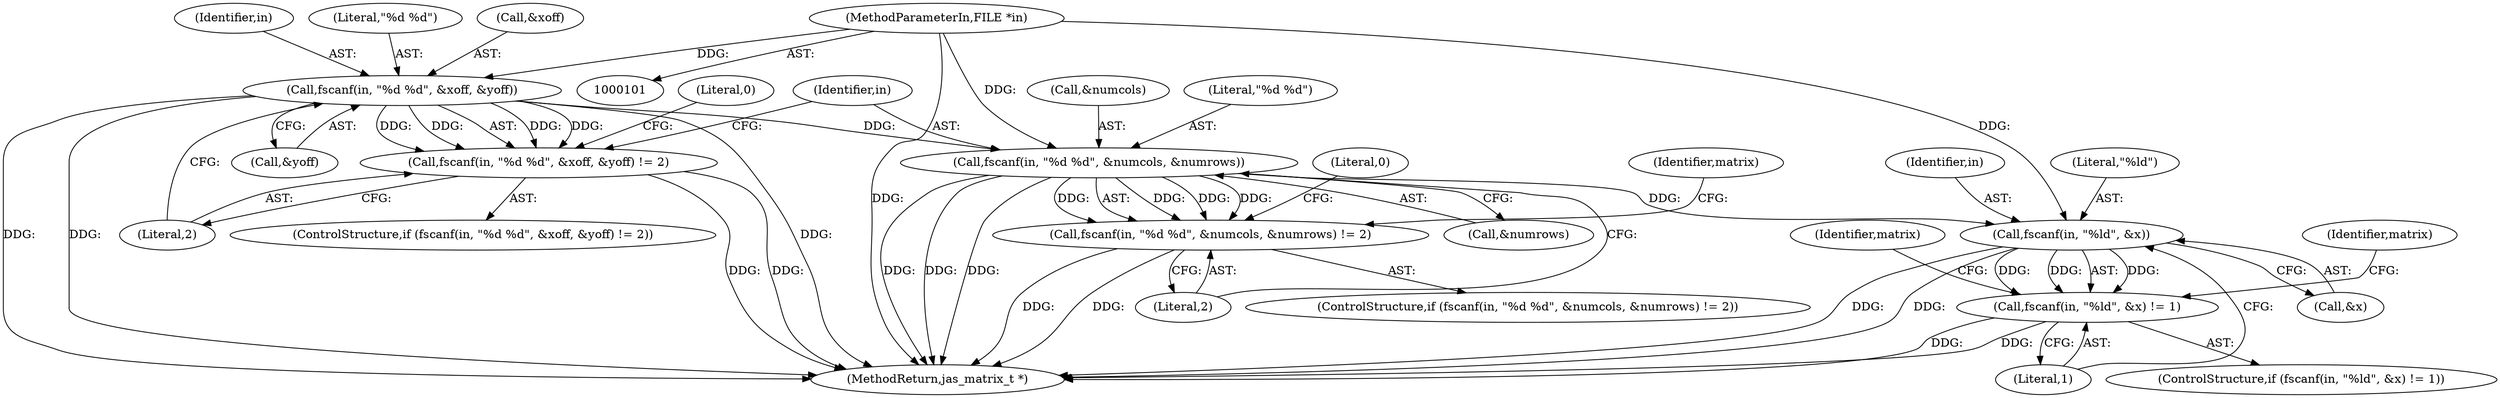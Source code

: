 digraph "1_jasper_d42b2388f7f8e0332c846675133acea151fc557a_28@API" {
"1000114" [label="(Call,fscanf(in, \"%d %d\", &xoff, &yoff))"];
"1000102" [label="(MethodParameterIn,FILE *in)"];
"1000113" [label="(Call,fscanf(in, \"%d %d\", &xoff, &yoff) != 2)"];
"1000126" [label="(Call,fscanf(in, \"%d %d\", &numcols, &numrows))"];
"1000125" [label="(Call,fscanf(in, \"%d %d\", &numcols, &numrows) != 2)"];
"1000187" [label="(Call,fscanf(in, \"%ld\", &x))"];
"1000186" [label="(Call,fscanf(in, \"%ld\", &x) != 1)"];
"1000129" [label="(Call,&numcols)"];
"1000189" [label="(Literal,\"%ld\")"];
"1000112" [label="(ControlStructure,if (fscanf(in, \"%d %d\", &xoff, &yoff) != 2))"];
"1000125" [label="(Call,fscanf(in, \"%d %d\", &numcols, &numrows) != 2)"];
"1000195" [label="(Identifier,matrix)"];
"1000115" [label="(Identifier,in)"];
"1000207" [label="(MethodReturn,jas_matrix_t *)"];
"1000131" [label="(Call,&numrows)"];
"1000186" [label="(Call,fscanf(in, \"%ld\", &x) != 1)"];
"1000116" [label="(Literal,\"%d %d\")"];
"1000128" [label="(Literal,\"%d %d\")"];
"1000119" [label="(Call,&yoff)"];
"1000133" [label="(Literal,2)"];
"1000126" [label="(Call,fscanf(in, \"%d %d\", &numcols, &numrows))"];
"1000187" [label="(Call,fscanf(in, \"%ld\", &x))"];
"1000123" [label="(Literal,0)"];
"1000192" [label="(Literal,1)"];
"1000135" [label="(Literal,0)"];
"1000188" [label="(Identifier,in)"];
"1000117" [label="(Call,&xoff)"];
"1000121" [label="(Literal,2)"];
"1000124" [label="(ControlStructure,if (fscanf(in, \"%d %d\", &numcols, &numrows) != 2))"];
"1000190" [label="(Call,&x)"];
"1000185" [label="(ControlStructure,if (fscanf(in, \"%ld\", &x) != 1))"];
"1000102" [label="(MethodParameterIn,FILE *in)"];
"1000114" [label="(Call,fscanf(in, \"%d %d\", &xoff, &yoff))"];
"1000199" [label="(Identifier,matrix)"];
"1000139" [label="(Identifier,matrix)"];
"1000127" [label="(Identifier,in)"];
"1000113" [label="(Call,fscanf(in, \"%d %d\", &xoff, &yoff) != 2)"];
"1000114" -> "1000113"  [label="AST: "];
"1000114" -> "1000119"  [label="CFG: "];
"1000115" -> "1000114"  [label="AST: "];
"1000116" -> "1000114"  [label="AST: "];
"1000117" -> "1000114"  [label="AST: "];
"1000119" -> "1000114"  [label="AST: "];
"1000121" -> "1000114"  [label="CFG: "];
"1000114" -> "1000207"  [label="DDG: "];
"1000114" -> "1000207"  [label="DDG: "];
"1000114" -> "1000207"  [label="DDG: "];
"1000114" -> "1000113"  [label="DDG: "];
"1000114" -> "1000113"  [label="DDG: "];
"1000114" -> "1000113"  [label="DDG: "];
"1000114" -> "1000113"  [label="DDG: "];
"1000102" -> "1000114"  [label="DDG: "];
"1000114" -> "1000126"  [label="DDG: "];
"1000102" -> "1000101"  [label="AST: "];
"1000102" -> "1000207"  [label="DDG: "];
"1000102" -> "1000126"  [label="DDG: "];
"1000102" -> "1000187"  [label="DDG: "];
"1000113" -> "1000112"  [label="AST: "];
"1000113" -> "1000121"  [label="CFG: "];
"1000121" -> "1000113"  [label="AST: "];
"1000123" -> "1000113"  [label="CFG: "];
"1000127" -> "1000113"  [label="CFG: "];
"1000113" -> "1000207"  [label="DDG: "];
"1000113" -> "1000207"  [label="DDG: "];
"1000126" -> "1000125"  [label="AST: "];
"1000126" -> "1000131"  [label="CFG: "];
"1000127" -> "1000126"  [label="AST: "];
"1000128" -> "1000126"  [label="AST: "];
"1000129" -> "1000126"  [label="AST: "];
"1000131" -> "1000126"  [label="AST: "];
"1000133" -> "1000126"  [label="CFG: "];
"1000126" -> "1000207"  [label="DDG: "];
"1000126" -> "1000207"  [label="DDG: "];
"1000126" -> "1000207"  [label="DDG: "];
"1000126" -> "1000125"  [label="DDG: "];
"1000126" -> "1000125"  [label="DDG: "];
"1000126" -> "1000125"  [label="DDG: "];
"1000126" -> "1000125"  [label="DDG: "];
"1000126" -> "1000187"  [label="DDG: "];
"1000125" -> "1000124"  [label="AST: "];
"1000125" -> "1000133"  [label="CFG: "];
"1000133" -> "1000125"  [label="AST: "];
"1000135" -> "1000125"  [label="CFG: "];
"1000139" -> "1000125"  [label="CFG: "];
"1000125" -> "1000207"  [label="DDG: "];
"1000125" -> "1000207"  [label="DDG: "];
"1000187" -> "1000186"  [label="AST: "];
"1000187" -> "1000190"  [label="CFG: "];
"1000188" -> "1000187"  [label="AST: "];
"1000189" -> "1000187"  [label="AST: "];
"1000190" -> "1000187"  [label="AST: "];
"1000192" -> "1000187"  [label="CFG: "];
"1000187" -> "1000207"  [label="DDG: "];
"1000187" -> "1000207"  [label="DDG: "];
"1000187" -> "1000186"  [label="DDG: "];
"1000187" -> "1000186"  [label="DDG: "];
"1000187" -> "1000186"  [label="DDG: "];
"1000186" -> "1000185"  [label="AST: "];
"1000186" -> "1000192"  [label="CFG: "];
"1000192" -> "1000186"  [label="AST: "];
"1000195" -> "1000186"  [label="CFG: "];
"1000199" -> "1000186"  [label="CFG: "];
"1000186" -> "1000207"  [label="DDG: "];
"1000186" -> "1000207"  [label="DDG: "];
}
